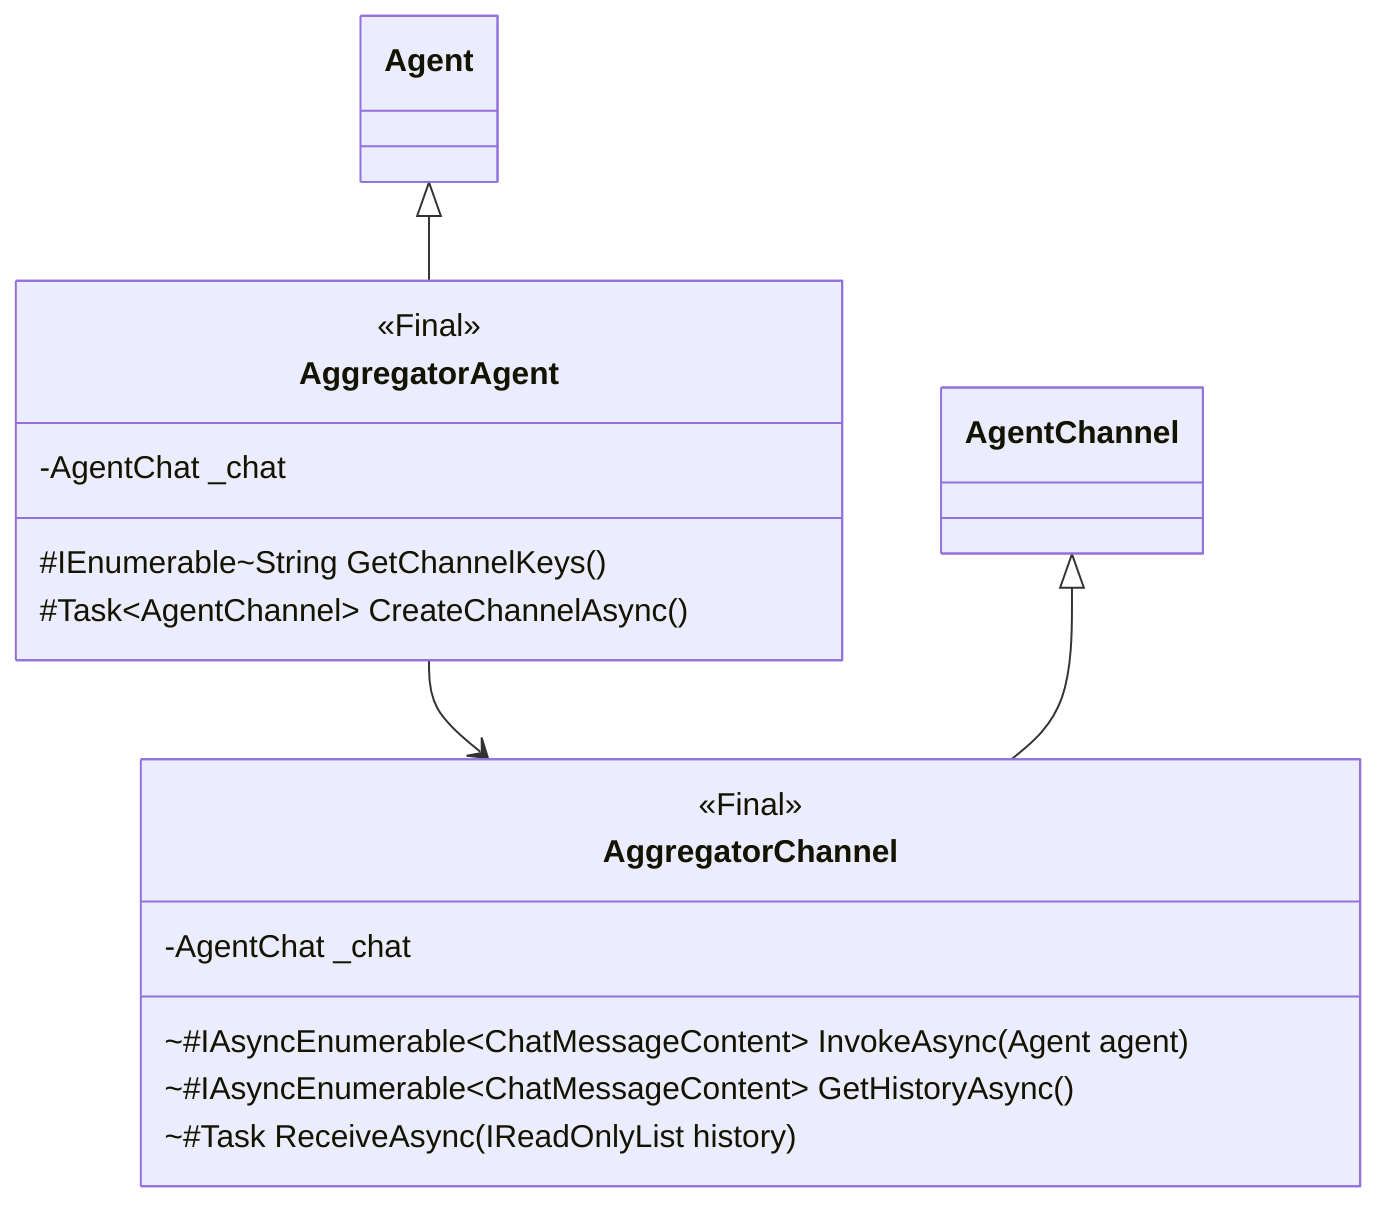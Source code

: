 classDiagram

	Agent

    AgentChannel

	
    Agent <|-- AggregatorAgent
    AggregatorAgent --> AggregatorChannel
    class AggregatorAgent {
        <<Final>>
        -AgentChat _chat
        #IEnumerable~String GetChannelKeys()
        #Task~AgentChannel~ CreateChannelAsync()
    }
	
    AgentChannel <|-- AggregatorChannel
    class AggregatorChannel {
        <<Final>>
        -AgentChat _chat
        ~#IAsyncEnumerable~ChatMessageContent~ InvokeAsync(Agent agent)
        ~#IAsyncEnumerable~ChatMessageContent~ GetHistoryAsync()
        ~#Task ReceiveAsync(IReadOnlyList<ChatMessageContent> history)
    }